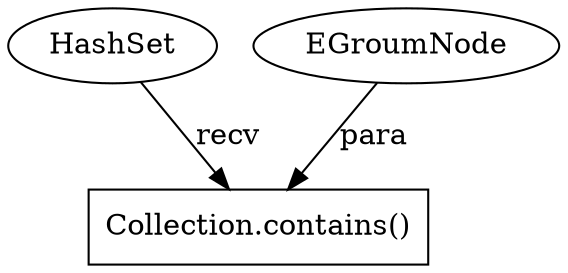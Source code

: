 digraph "6720" {
1 [label="Collection.contains()" shape=box]
2 [label="HashSet" shape=ellipse]
3 [label="EGroumNode" shape=ellipse]
2 -> 1 [label="recv"];
3 -> 1 [label="para"];
}